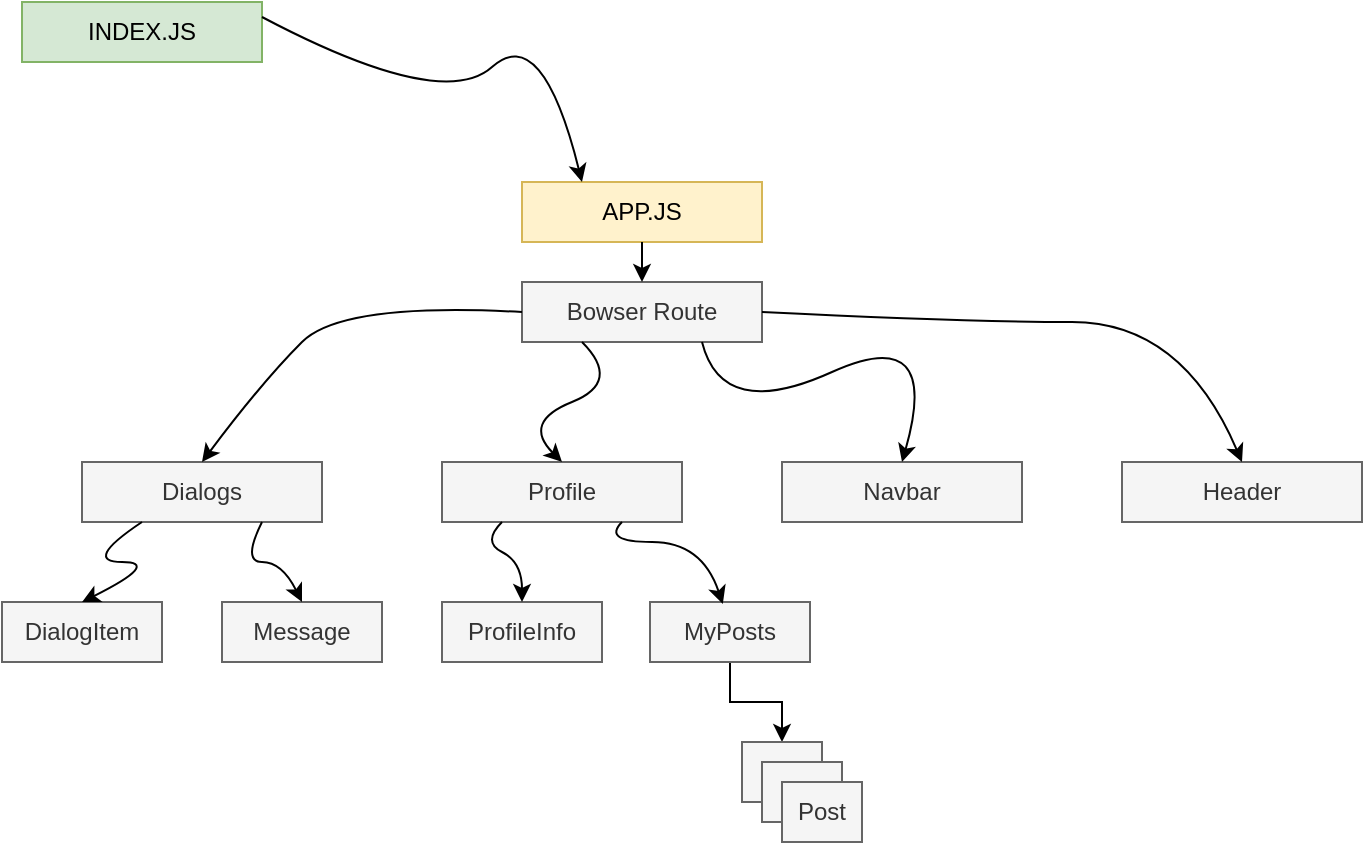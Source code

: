 <mxfile version="15.5.8" type="github">
  <diagram id="E2HZrmsAfSdaLhsCIKjW" name="Page-1">
    <mxGraphModel dx="1422" dy="762" grid="1" gridSize="10" guides="1" tooltips="1" connect="1" arrows="1" fold="1" page="1" pageScale="1" pageWidth="827" pageHeight="1169" math="0" shadow="0">
      <root>
        <mxCell id="0" />
        <mxCell id="1" parent="0" />
        <mxCell id="WTu1OaqK86IKM70TYGEk-1" value="INDEX.JS" style="rounded=0;whiteSpace=wrap;html=1;fillColor=#d5e8d4;strokeColor=#82b366;" vertex="1" parent="1">
          <mxGeometry x="60" y="40" width="120" height="30" as="geometry" />
        </mxCell>
        <mxCell id="WTu1OaqK86IKM70TYGEk-2" value="APP.JS" style="rounded=0;whiteSpace=wrap;html=1;fillColor=#fff2cc;strokeColor=#d6b656;" vertex="1" parent="1">
          <mxGeometry x="310" y="130" width="120" height="30" as="geometry" />
        </mxCell>
        <mxCell id="WTu1OaqK86IKM70TYGEk-3" value="" style="curved=1;endArrow=classic;html=1;rounded=0;entryX=0.25;entryY=0;entryDx=0;entryDy=0;exitX=1;exitY=0.25;exitDx=0;exitDy=0;" edge="1" parent="1" source="WTu1OaqK86IKM70TYGEk-1" target="WTu1OaqK86IKM70TYGEk-2">
          <mxGeometry width="50" height="50" relative="1" as="geometry">
            <mxPoint x="160" y="120" as="sourcePoint" />
            <mxPoint x="660" y="370" as="targetPoint" />
            <Array as="points">
              <mxPoint x="270" y="95" />
              <mxPoint x="320" y="50" />
            </Array>
          </mxGeometry>
        </mxCell>
        <mxCell id="WTu1OaqK86IKM70TYGEk-4" value="Bowser Route" style="rounded=0;whiteSpace=wrap;html=1;fillColor=#f5f5f5;strokeColor=#666666;fontColor=#333333;" vertex="1" parent="1">
          <mxGeometry x="310" y="180" width="120" height="30" as="geometry" />
        </mxCell>
        <mxCell id="WTu1OaqK86IKM70TYGEk-5" value="Dialogs" style="rounded=0;whiteSpace=wrap;html=1;fillColor=#f5f5f5;strokeColor=#666666;fontColor=#333333;" vertex="1" parent="1">
          <mxGeometry x="90" y="270" width="120" height="30" as="geometry" />
        </mxCell>
        <mxCell id="WTu1OaqK86IKM70TYGEk-6" value="Header" style="rounded=0;whiteSpace=wrap;html=1;fillColor=#f5f5f5;strokeColor=#666666;fontColor=#333333;" vertex="1" parent="1">
          <mxGeometry x="610" y="270" width="120" height="30" as="geometry" />
        </mxCell>
        <mxCell id="WTu1OaqK86IKM70TYGEk-7" value="Navbar" style="rounded=0;whiteSpace=wrap;html=1;fillColor=#f5f5f5;strokeColor=#666666;fontColor=#333333;" vertex="1" parent="1">
          <mxGeometry x="440" y="270" width="120" height="30" as="geometry" />
        </mxCell>
        <mxCell id="WTu1OaqK86IKM70TYGEk-8" value="Profile" style="rounded=0;whiteSpace=wrap;html=1;fillColor=#f5f5f5;strokeColor=#666666;fontColor=#333333;" vertex="1" parent="1">
          <mxGeometry x="270" y="270" width="120" height="30" as="geometry" />
        </mxCell>
        <mxCell id="WTu1OaqK86IKM70TYGEk-9" value="" style="endArrow=classic;html=1;rounded=0;exitX=0.5;exitY=1;exitDx=0;exitDy=0;entryX=0.5;entryY=0;entryDx=0;entryDy=0;" edge="1" parent="1" source="WTu1OaqK86IKM70TYGEk-2" target="WTu1OaqK86IKM70TYGEk-4">
          <mxGeometry width="50" height="50" relative="1" as="geometry">
            <mxPoint x="610" y="420" as="sourcePoint" />
            <mxPoint x="660" y="370" as="targetPoint" />
          </mxGeometry>
        </mxCell>
        <mxCell id="WTu1OaqK86IKM70TYGEk-11" value="" style="curved=1;endArrow=classic;html=1;rounded=0;exitX=0;exitY=0.5;exitDx=0;exitDy=0;entryX=0.5;entryY=0;entryDx=0;entryDy=0;" edge="1" parent="1" source="WTu1OaqK86IKM70TYGEk-4" target="WTu1OaqK86IKM70TYGEk-5">
          <mxGeometry width="50" height="50" relative="1" as="geometry">
            <mxPoint x="610" y="420" as="sourcePoint" />
            <mxPoint x="660" y="370" as="targetPoint" />
            <Array as="points">
              <mxPoint x="220" y="190" />
              <mxPoint x="180" y="230" />
            </Array>
          </mxGeometry>
        </mxCell>
        <mxCell id="WTu1OaqK86IKM70TYGEk-12" value="" style="curved=1;endArrow=classic;html=1;rounded=0;exitX=0.25;exitY=1;exitDx=0;exitDy=0;entryX=0.5;entryY=0;entryDx=0;entryDy=0;" edge="1" parent="1" source="WTu1OaqK86IKM70TYGEk-4" target="WTu1OaqK86IKM70TYGEk-8">
          <mxGeometry width="50" height="50" relative="1" as="geometry">
            <mxPoint x="320" y="205" as="sourcePoint" />
            <mxPoint x="160" y="280" as="targetPoint" />
            <Array as="points">
              <mxPoint x="360" y="230" />
              <mxPoint x="310" y="250" />
            </Array>
          </mxGeometry>
        </mxCell>
        <mxCell id="WTu1OaqK86IKM70TYGEk-13" value="" style="curved=1;endArrow=classic;html=1;rounded=0;entryX=0.5;entryY=0;entryDx=0;entryDy=0;exitX=0.75;exitY=1;exitDx=0;exitDy=0;" edge="1" parent="1" source="WTu1OaqK86IKM70TYGEk-4" target="WTu1OaqK86IKM70TYGEk-7">
          <mxGeometry width="50" height="50" relative="1" as="geometry">
            <mxPoint x="430" y="220" as="sourcePoint" />
            <mxPoint x="340" y="280" as="targetPoint" />
            <Array as="points">
              <mxPoint x="410" y="250" />
              <mxPoint x="520" y="200" />
            </Array>
          </mxGeometry>
        </mxCell>
        <mxCell id="WTu1OaqK86IKM70TYGEk-14" value="" style="curved=1;endArrow=classic;html=1;rounded=0;entryX=0.5;entryY=0;entryDx=0;entryDy=0;" edge="1" parent="1" target="WTu1OaqK86IKM70TYGEk-6">
          <mxGeometry width="50" height="50" relative="1" as="geometry">
            <mxPoint x="430" y="195" as="sourcePoint" />
            <mxPoint x="510" y="280" as="targetPoint" />
            <Array as="points">
              <mxPoint x="530" y="200" />
              <mxPoint x="640" y="200" />
            </Array>
          </mxGeometry>
        </mxCell>
        <mxCell id="WTu1OaqK86IKM70TYGEk-16" value="Message" style="rounded=0;whiteSpace=wrap;html=1;fillColor=#f5f5f5;strokeColor=#666666;fontColor=#333333;" vertex="1" parent="1">
          <mxGeometry x="160" y="340" width="80" height="30" as="geometry" />
        </mxCell>
        <mxCell id="WTu1OaqK86IKM70TYGEk-17" value="DialogItem" style="rounded=0;whiteSpace=wrap;html=1;fillColor=#f5f5f5;strokeColor=#666666;fontColor=#333333;" vertex="1" parent="1">
          <mxGeometry x="50" y="340" width="80" height="30" as="geometry" />
        </mxCell>
        <mxCell id="WTu1OaqK86IKM70TYGEk-18" value="ProfileInfo" style="rounded=0;whiteSpace=wrap;html=1;fillColor=#f5f5f5;strokeColor=#666666;fontColor=#333333;" vertex="1" parent="1">
          <mxGeometry x="270" y="340" width="80" height="30" as="geometry" />
        </mxCell>
        <mxCell id="WTu1OaqK86IKM70TYGEk-25" value="" style="edgeStyle=orthogonalEdgeStyle;rounded=0;orthogonalLoop=1;jettySize=auto;html=1;entryX=0.5;entryY=0;entryDx=0;entryDy=0;" edge="1" parent="1" source="WTu1OaqK86IKM70TYGEk-19" target="WTu1OaqK86IKM70TYGEk-20">
          <mxGeometry relative="1" as="geometry" />
        </mxCell>
        <mxCell id="WTu1OaqK86IKM70TYGEk-19" value="MyPosts" style="rounded=0;whiteSpace=wrap;html=1;fillColor=#f5f5f5;strokeColor=#666666;fontColor=#333333;" vertex="1" parent="1">
          <mxGeometry x="374" y="340" width="80" height="30" as="geometry" />
        </mxCell>
        <mxCell id="WTu1OaqK86IKM70TYGEk-20" value="" style="rounded=0;whiteSpace=wrap;html=1;fillColor=#f5f5f5;strokeColor=#666666;fontColor=#333333;" vertex="1" parent="1">
          <mxGeometry x="420" y="410" width="40" height="30" as="geometry" />
        </mxCell>
        <mxCell id="WTu1OaqK86IKM70TYGEk-21" value="" style="rounded=0;whiteSpace=wrap;html=1;fillColor=#f5f5f5;strokeColor=#666666;fontColor=#333333;" vertex="1" parent="1">
          <mxGeometry x="430" y="420" width="40" height="30" as="geometry" />
        </mxCell>
        <mxCell id="WTu1OaqK86IKM70TYGEk-22" value="Post" style="rounded=0;whiteSpace=wrap;html=1;fillColor=#f5f5f5;strokeColor=#666666;fontColor=#333333;" vertex="1" parent="1">
          <mxGeometry x="440" y="430" width="40" height="30" as="geometry" />
        </mxCell>
        <mxCell id="WTu1OaqK86IKM70TYGEk-23" value="" style="curved=1;endArrow=classic;html=1;rounded=0;exitX=0.25;exitY=1;exitDx=0;exitDy=0;entryX=0.5;entryY=0;entryDx=0;entryDy=0;" edge="1" parent="1" source="WTu1OaqK86IKM70TYGEk-5" target="WTu1OaqK86IKM70TYGEk-17">
          <mxGeometry width="50" height="50" relative="1" as="geometry">
            <mxPoint x="320" y="205" as="sourcePoint" />
            <mxPoint x="160" y="280" as="targetPoint" />
            <Array as="points">
              <mxPoint x="90" y="320" />
              <mxPoint x="130" y="320" />
            </Array>
          </mxGeometry>
        </mxCell>
        <mxCell id="WTu1OaqK86IKM70TYGEk-24" value="" style="curved=1;endArrow=classic;html=1;rounded=0;exitX=0.75;exitY=1;exitDx=0;exitDy=0;entryX=0.5;entryY=0;entryDx=0;entryDy=0;" edge="1" parent="1" source="WTu1OaqK86IKM70TYGEk-5" target="WTu1OaqK86IKM70TYGEk-16">
          <mxGeometry width="50" height="50" relative="1" as="geometry">
            <mxPoint x="130" y="310" as="sourcePoint" />
            <mxPoint x="100" y="350" as="targetPoint" />
            <Array as="points">
              <mxPoint x="170" y="320" />
              <mxPoint x="190" y="320" />
            </Array>
          </mxGeometry>
        </mxCell>
        <mxCell id="WTu1OaqK86IKM70TYGEk-26" value="" style="curved=1;endArrow=classic;html=1;rounded=0;exitX=0.25;exitY=1;exitDx=0;exitDy=0;entryX=0.5;entryY=0;entryDx=0;entryDy=0;" edge="1" parent="1" source="WTu1OaqK86IKM70TYGEk-8" target="WTu1OaqK86IKM70TYGEk-18">
          <mxGeometry width="50" height="50" relative="1" as="geometry">
            <mxPoint x="350" y="220" as="sourcePoint" />
            <mxPoint x="340" y="280" as="targetPoint" />
            <Array as="points">
              <mxPoint x="290" y="310" />
              <mxPoint x="310" y="320" />
            </Array>
          </mxGeometry>
        </mxCell>
        <mxCell id="WTu1OaqK86IKM70TYGEk-27" value="" style="curved=1;endArrow=classic;html=1;rounded=0;exitX=0.75;exitY=1;exitDx=0;exitDy=0;entryX=0.455;entryY=0.033;entryDx=0;entryDy=0;entryPerimeter=0;" edge="1" parent="1" source="WTu1OaqK86IKM70TYGEk-8" target="WTu1OaqK86IKM70TYGEk-19">
          <mxGeometry width="50" height="50" relative="1" as="geometry">
            <mxPoint x="310" y="310" as="sourcePoint" />
            <mxPoint x="320" y="350" as="targetPoint" />
            <Array as="points">
              <mxPoint x="350" y="310" />
              <mxPoint x="400" y="310" />
            </Array>
          </mxGeometry>
        </mxCell>
      </root>
    </mxGraphModel>
  </diagram>
</mxfile>
